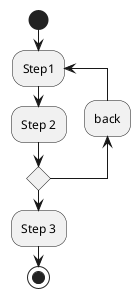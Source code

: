 {
  "sha1": "7rf8q9gbumn59hrce1dvb9hl9vg5m84",
  "insertion": {
    "when": "2024-05-30T20:48:21.266Z",
    "url": "https://forum.plantuml.net/14473/backward-in-activity-beta-break-in-swim-lanes?show=14648#a14648",
    "user": "plantuml@gmail.com"
  }
}
@startuml
start
repeat :Step1;
:Step 2;
backward :back;
repeat while
:Step 3;
stop
@enduml
